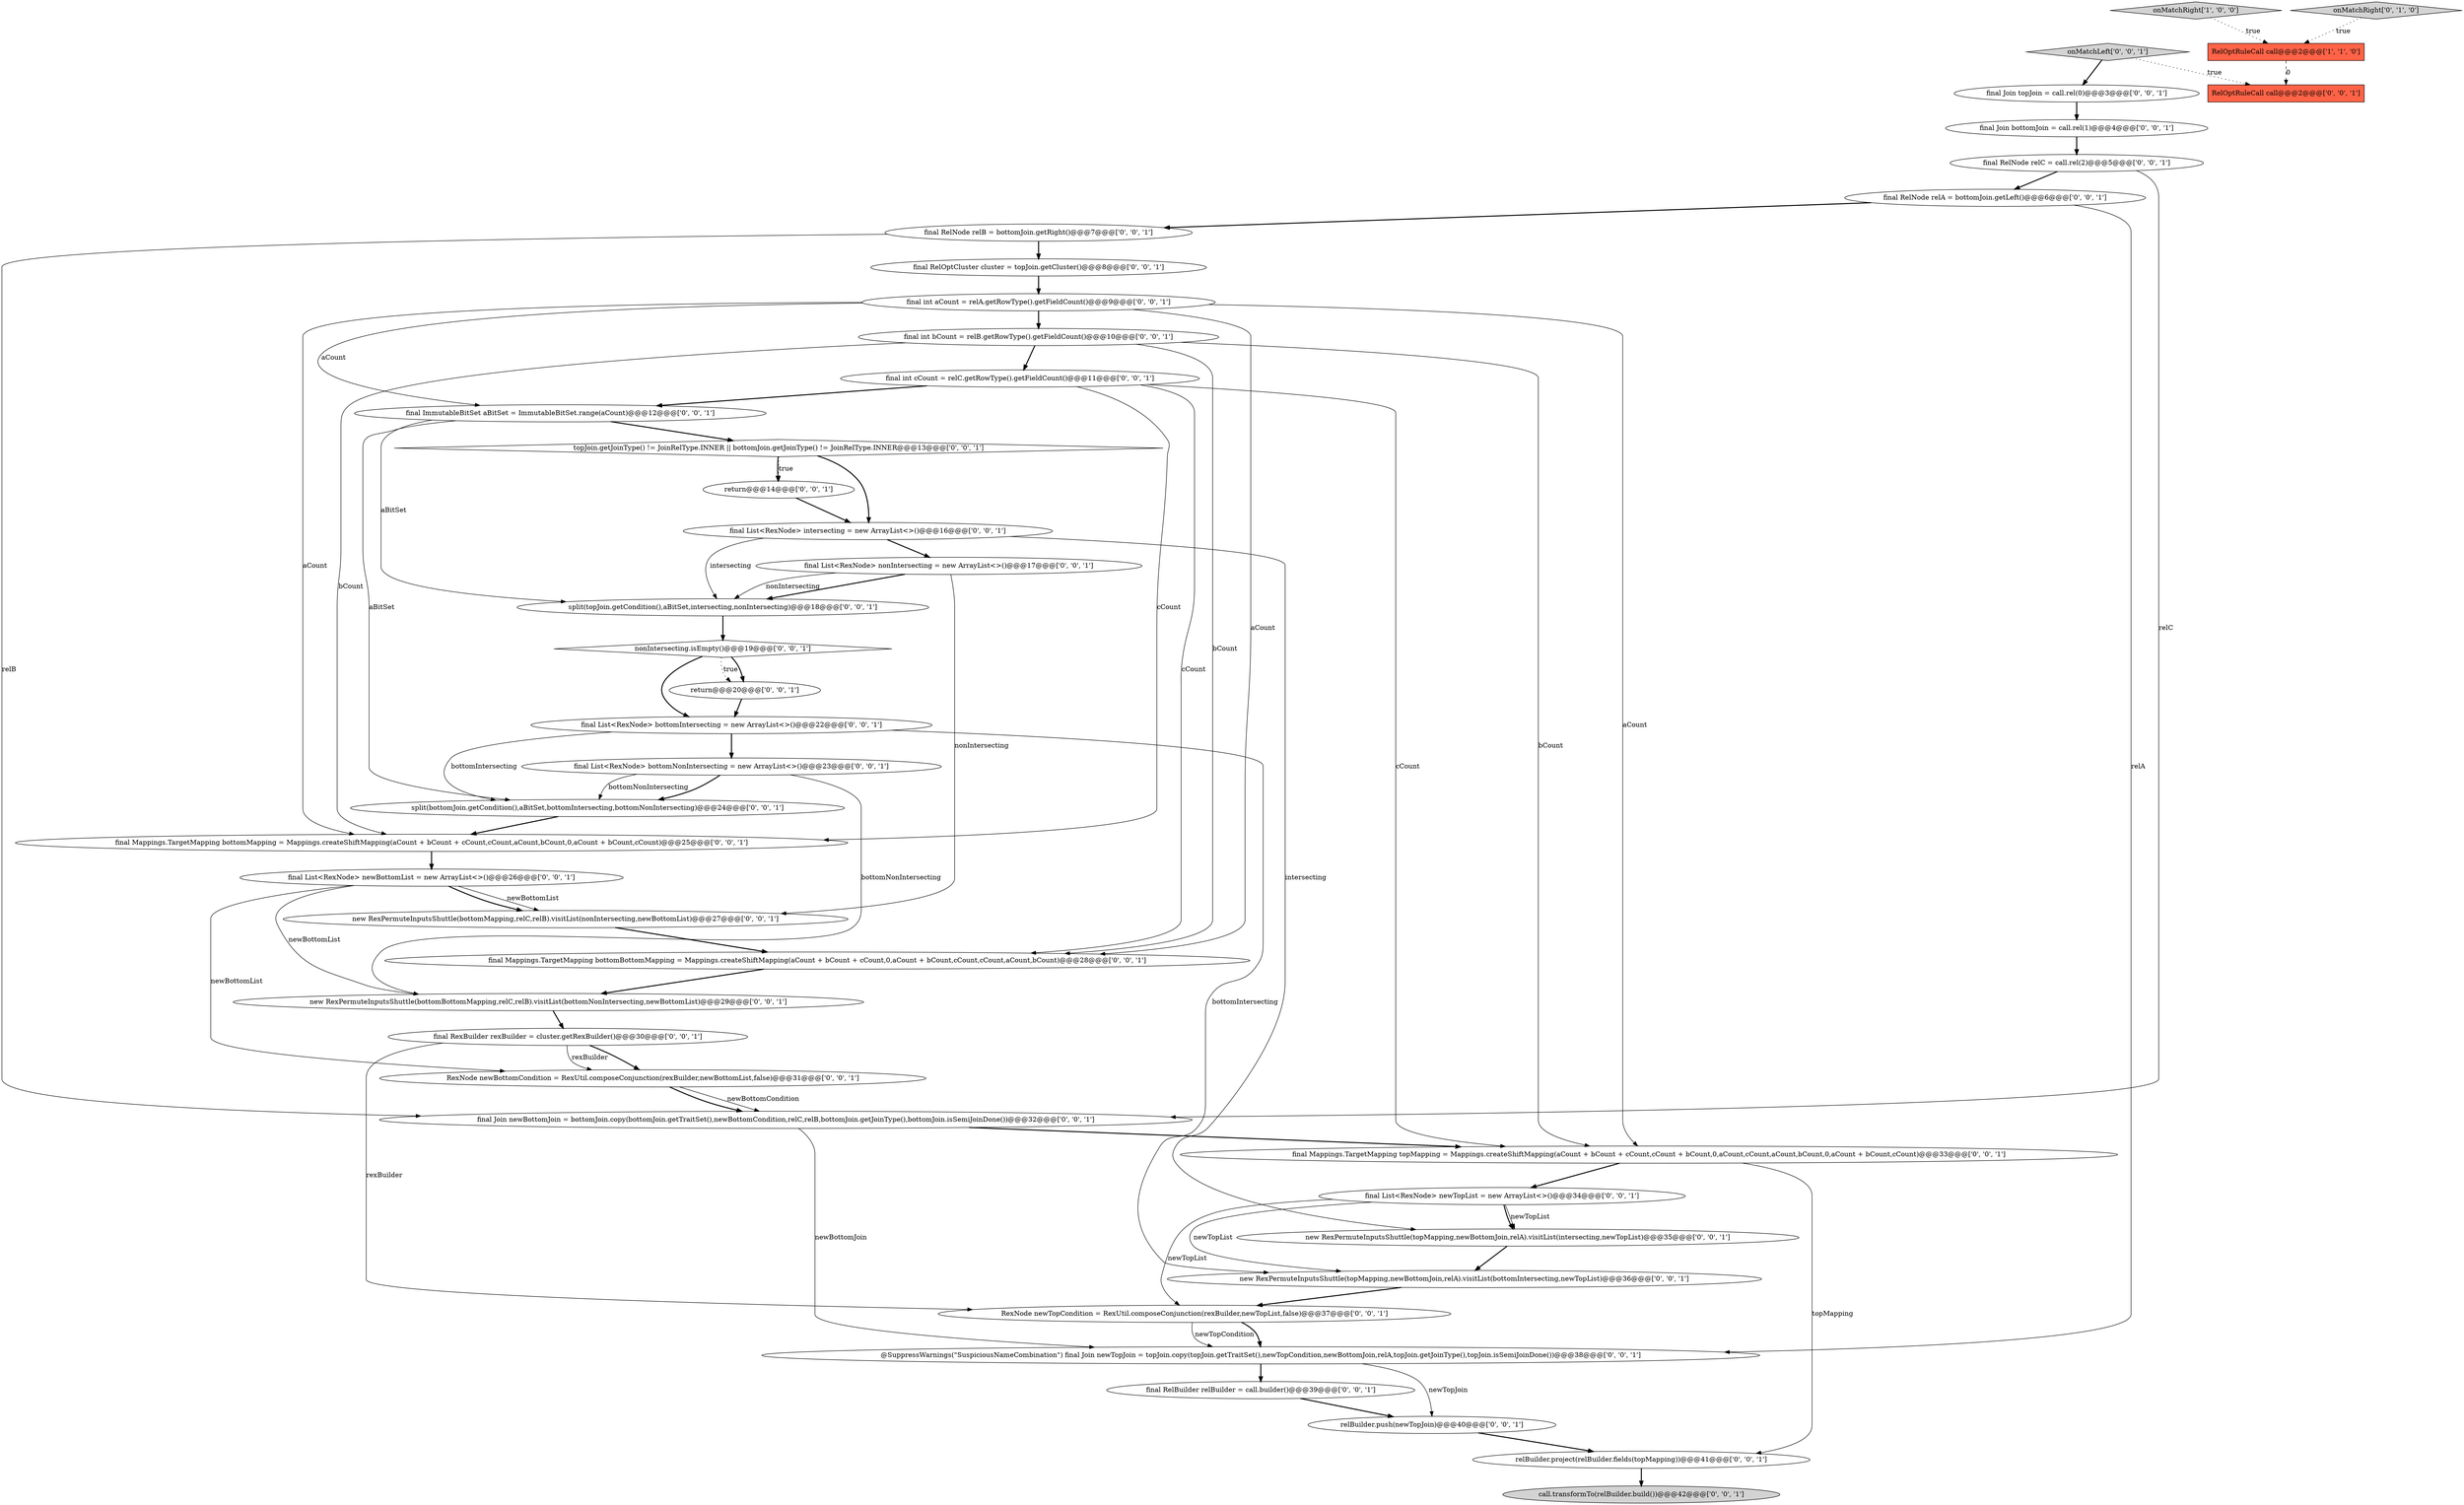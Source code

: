 digraph {
5 [style = filled, label = "return@@@14@@@['0', '0', '1']", fillcolor = white, shape = ellipse image = "AAA0AAABBB3BBB"];
1 [style = filled, label = "onMatchRight['1', '0', '0']", fillcolor = lightgray, shape = diamond image = "AAA0AAABBB1BBB"];
7 [style = filled, label = "split(topJoin.getCondition(),aBitSet,intersecting,nonIntersecting)@@@18@@@['0', '0', '1']", fillcolor = white, shape = ellipse image = "AAA0AAABBB3BBB"];
6 [style = filled, label = "final List<RexNode> intersecting = new ArrayList<>()@@@16@@@['0', '0', '1']", fillcolor = white, shape = ellipse image = "AAA0AAABBB3BBB"];
32 [style = filled, label = "final RelNode relA = bottomJoin.getLeft()@@@6@@@['0', '0', '1']", fillcolor = white, shape = ellipse image = "AAA0AAABBB3BBB"];
23 [style = filled, label = "final List<RexNode> newBottomList = new ArrayList<>()@@@26@@@['0', '0', '1']", fillcolor = white, shape = ellipse image = "AAA0AAABBB3BBB"];
16 [style = filled, label = "final List<RexNode> newTopList = new ArrayList<>()@@@34@@@['0', '0', '1']", fillcolor = white, shape = ellipse image = "AAA0AAABBB3BBB"];
39 [style = filled, label = "nonIntersecting.isEmpty()@@@19@@@['0', '0', '1']", fillcolor = white, shape = diamond image = "AAA0AAABBB3BBB"];
31 [style = filled, label = "final Join topJoin = call.rel(0)@@@3@@@['0', '0', '1']", fillcolor = white, shape = ellipse image = "AAA0AAABBB3BBB"];
38 [style = filled, label = "final RelNode relC = call.rel(2)@@@5@@@['0', '0', '1']", fillcolor = white, shape = ellipse image = "AAA0AAABBB3BBB"];
15 [style = filled, label = "final Mappings.TargetMapping topMapping = Mappings.createShiftMapping(aCount + bCount + cCount,cCount + bCount,0,aCount,cCount,aCount,bCount,0,aCount + bCount,cCount)@@@33@@@['0', '0', '1']", fillcolor = white, shape = ellipse image = "AAA0AAABBB3BBB"];
35 [style = filled, label = "return@@@20@@@['0', '0', '1']", fillcolor = white, shape = ellipse image = "AAA0AAABBB3BBB"];
14 [style = filled, label = "final ImmutableBitSet aBitSet = ImmutableBitSet.range(aCount)@@@12@@@['0', '0', '1']", fillcolor = white, shape = ellipse image = "AAA0AAABBB3BBB"];
8 [style = filled, label = "final RelOptCluster cluster = topJoin.getCluster()@@@8@@@['0', '0', '1']", fillcolor = white, shape = ellipse image = "AAA0AAABBB3BBB"];
3 [style = filled, label = "final List<RexNode> nonIntersecting = new ArrayList<>()@@@17@@@['0', '0', '1']", fillcolor = white, shape = ellipse image = "AAA0AAABBB3BBB"];
33 [style = filled, label = "final RelNode relB = bottomJoin.getRight()@@@7@@@['0', '0', '1']", fillcolor = white, shape = ellipse image = "AAA0AAABBB3BBB"];
26 [style = filled, label = "new RexPermuteInputsShuttle(topMapping,newBottomJoin,relA).visitList(bottomIntersecting,newTopList)@@@36@@@['0', '0', '1']", fillcolor = white, shape = ellipse image = "AAA0AAABBB3BBB"];
37 [style = filled, label = "topJoin.getJoinType() != JoinRelType.INNER || bottomJoin.getJoinType() != JoinRelType.INNER@@@13@@@['0', '0', '1']", fillcolor = white, shape = diamond image = "AAA0AAABBB3BBB"];
42 [style = filled, label = "RexNode newTopCondition = RexUtil.composeConjunction(rexBuilder,newTopList,false)@@@37@@@['0', '0', '1']", fillcolor = white, shape = ellipse image = "AAA0AAABBB3BBB"];
11 [style = filled, label = "@SuppressWarnings(\"SuspiciousNameCombination\") final Join newTopJoin = topJoin.copy(topJoin.getTraitSet(),newTopCondition,newBottomJoin,relA,topJoin.getJoinType(),topJoin.isSemiJoinDone())@@@38@@@['0', '0', '1']", fillcolor = white, shape = ellipse image = "AAA0AAABBB3BBB"];
9 [style = filled, label = "final int aCount = relA.getRowType().getFieldCount()@@@9@@@['0', '0', '1']", fillcolor = white, shape = ellipse image = "AAA0AAABBB3BBB"];
29 [style = filled, label = "new RexPermuteInputsShuttle(topMapping,newBottomJoin,relA).visitList(intersecting,newTopList)@@@35@@@['0', '0', '1']", fillcolor = white, shape = ellipse image = "AAA0AAABBB3BBB"];
40 [style = filled, label = "final Mappings.TargetMapping bottomMapping = Mappings.createShiftMapping(aCount + bCount + cCount,cCount,aCount,bCount,0,aCount + bCount,cCount)@@@25@@@['0', '0', '1']", fillcolor = white, shape = ellipse image = "AAA0AAABBB3BBB"];
18 [style = filled, label = "final Join newBottomJoin = bottomJoin.copy(bottomJoin.getTraitSet(),newBottomCondition,relC,relB,bottomJoin.getJoinType(),bottomJoin.isSemiJoinDone())@@@32@@@['0', '0', '1']", fillcolor = white, shape = ellipse image = "AAA0AAABBB3BBB"];
2 [style = filled, label = "onMatchRight['0', '1', '0']", fillcolor = lightgray, shape = diamond image = "AAA0AAABBB2BBB"];
10 [style = filled, label = "final int cCount = relC.getRowType().getFieldCount()@@@11@@@['0', '0', '1']", fillcolor = white, shape = ellipse image = "AAA0AAABBB3BBB"];
12 [style = filled, label = "relBuilder.project(relBuilder.fields(topMapping))@@@41@@@['0', '0', '1']", fillcolor = white, shape = ellipse image = "AAA0AAABBB3BBB"];
28 [style = filled, label = "split(bottomJoin.getCondition(),aBitSet,bottomIntersecting,bottomNonIntersecting)@@@24@@@['0', '0', '1']", fillcolor = white, shape = ellipse image = "AAA0AAABBB3BBB"];
13 [style = filled, label = "final int bCount = relB.getRowType().getFieldCount()@@@10@@@['0', '0', '1']", fillcolor = white, shape = ellipse image = "AAA0AAABBB3BBB"];
0 [style = filled, label = "RelOptRuleCall call@@@2@@@['1', '1', '0']", fillcolor = tomato, shape = box image = "AAA0AAABBB1BBB"];
30 [style = filled, label = "final RexBuilder rexBuilder = cluster.getRexBuilder()@@@30@@@['0', '0', '1']", fillcolor = white, shape = ellipse image = "AAA0AAABBB3BBB"];
20 [style = filled, label = "RexNode newBottomCondition = RexUtil.composeConjunction(rexBuilder,newBottomList,false)@@@31@@@['0', '0', '1']", fillcolor = white, shape = ellipse image = "AAA0AAABBB3BBB"];
27 [style = filled, label = "onMatchLeft['0', '0', '1']", fillcolor = lightgray, shape = diamond image = "AAA0AAABBB3BBB"];
24 [style = filled, label = "relBuilder.push(newTopJoin)@@@40@@@['0', '0', '1']", fillcolor = white, shape = ellipse image = "AAA0AAABBB3BBB"];
17 [style = filled, label = "call.transformTo(relBuilder.build())@@@42@@@['0', '0', '1']", fillcolor = lightgray, shape = ellipse image = "AAA0AAABBB3BBB"];
25 [style = filled, label = "final List<RexNode> bottomIntersecting = new ArrayList<>()@@@22@@@['0', '0', '1']", fillcolor = white, shape = ellipse image = "AAA0AAABBB3BBB"];
22 [style = filled, label = "final Mappings.TargetMapping bottomBottomMapping = Mappings.createShiftMapping(aCount + bCount + cCount,0,aCount + bCount,cCount,cCount,aCount,bCount)@@@28@@@['0', '0', '1']", fillcolor = white, shape = ellipse image = "AAA0AAABBB3BBB"];
41 [style = filled, label = "RelOptRuleCall call@@@2@@@['0', '0', '1']", fillcolor = tomato, shape = box image = "AAA0AAABBB3BBB"];
19 [style = filled, label = "new RexPermuteInputsShuttle(bottomBottomMapping,relC,relB).visitList(bottomNonIntersecting,newBottomList)@@@29@@@['0', '0', '1']", fillcolor = white, shape = ellipse image = "AAA0AAABBB3BBB"];
34 [style = filled, label = "final Join bottomJoin = call.rel(1)@@@4@@@['0', '0', '1']", fillcolor = white, shape = ellipse image = "AAA0AAABBB3BBB"];
36 [style = filled, label = "new RexPermuteInputsShuttle(bottomMapping,relC,relB).visitList(nonIntersecting,newBottomList)@@@27@@@['0', '0', '1']", fillcolor = white, shape = ellipse image = "AAA0AAABBB3BBB"];
4 [style = filled, label = "final List<RexNode> bottomNonIntersecting = new ArrayList<>()@@@23@@@['0', '0', '1']", fillcolor = white, shape = ellipse image = "AAA0AAABBB3BBB"];
21 [style = filled, label = "final RelBuilder relBuilder = call.builder()@@@39@@@['0', '0', '1']", fillcolor = white, shape = ellipse image = "AAA0AAABBB3BBB"];
39->35 [style = dotted, label="true"];
13->10 [style = bold, label=""];
6->3 [style = bold, label=""];
24->12 [style = bold, label=""];
26->42 [style = bold, label=""];
18->11 [style = solid, label="newBottomJoin"];
2->0 [style = dotted, label="true"];
28->40 [style = bold, label=""];
16->26 [style = solid, label="newTopList"];
22->19 [style = bold, label=""];
10->14 [style = bold, label=""];
10->40 [style = solid, label="cCount"];
30->20 [style = bold, label=""];
3->36 [style = solid, label="nonIntersecting"];
42->11 [style = solid, label="newTopCondition"];
16->29 [style = bold, label=""];
11->21 [style = bold, label=""];
12->17 [style = bold, label=""];
18->15 [style = bold, label=""];
20->18 [style = solid, label="newBottomCondition"];
9->40 [style = solid, label="aCount"];
13->22 [style = solid, label="bCount"];
23->19 [style = solid, label="newBottomList"];
25->4 [style = bold, label=""];
27->31 [style = bold, label=""];
4->19 [style = solid, label="bottomNonIntersecting"];
27->41 [style = dotted, label="true"];
16->29 [style = solid, label="newTopList"];
11->24 [style = solid, label="newTopJoin"];
21->24 [style = bold, label=""];
14->7 [style = solid, label="aBitSet"];
6->29 [style = solid, label="intersecting"];
23->36 [style = solid, label="newBottomList"];
37->6 [style = bold, label=""];
15->16 [style = bold, label=""];
13->15 [style = solid, label="bCount"];
37->5 [style = dotted, label="true"];
32->33 [style = bold, label=""];
4->28 [style = bold, label=""];
40->23 [style = bold, label=""];
31->34 [style = bold, label=""];
25->28 [style = solid, label="bottomIntersecting"];
38->32 [style = bold, label=""];
29->26 [style = bold, label=""];
35->25 [style = bold, label=""];
9->15 [style = solid, label="aCount"];
37->5 [style = bold, label=""];
20->18 [style = bold, label=""];
10->15 [style = solid, label="cCount"];
9->22 [style = solid, label="aCount"];
25->26 [style = solid, label="bottomIntersecting"];
23->20 [style = solid, label="newBottomList"];
30->42 [style = solid, label="rexBuilder"];
38->18 [style = solid, label="relC"];
4->28 [style = solid, label="bottomNonIntersecting"];
0->41 [style = dashed, label="0"];
5->6 [style = bold, label=""];
3->7 [style = bold, label=""];
7->39 [style = bold, label=""];
42->11 [style = bold, label=""];
39->35 [style = bold, label=""];
19->30 [style = bold, label=""];
15->12 [style = solid, label="topMapping"];
30->20 [style = solid, label="rexBuilder"];
8->9 [style = bold, label=""];
9->14 [style = solid, label="aCount"];
10->22 [style = solid, label="cCount"];
33->18 [style = solid, label="relB"];
23->36 [style = bold, label=""];
1->0 [style = dotted, label="true"];
39->25 [style = bold, label=""];
34->38 [style = bold, label=""];
13->40 [style = solid, label="bCount"];
16->42 [style = solid, label="newTopList"];
3->7 [style = solid, label="nonIntersecting"];
33->8 [style = bold, label=""];
32->11 [style = solid, label="relA"];
14->28 [style = solid, label="aBitSet"];
6->7 [style = solid, label="intersecting"];
9->13 [style = bold, label=""];
14->37 [style = bold, label=""];
36->22 [style = bold, label=""];
}
